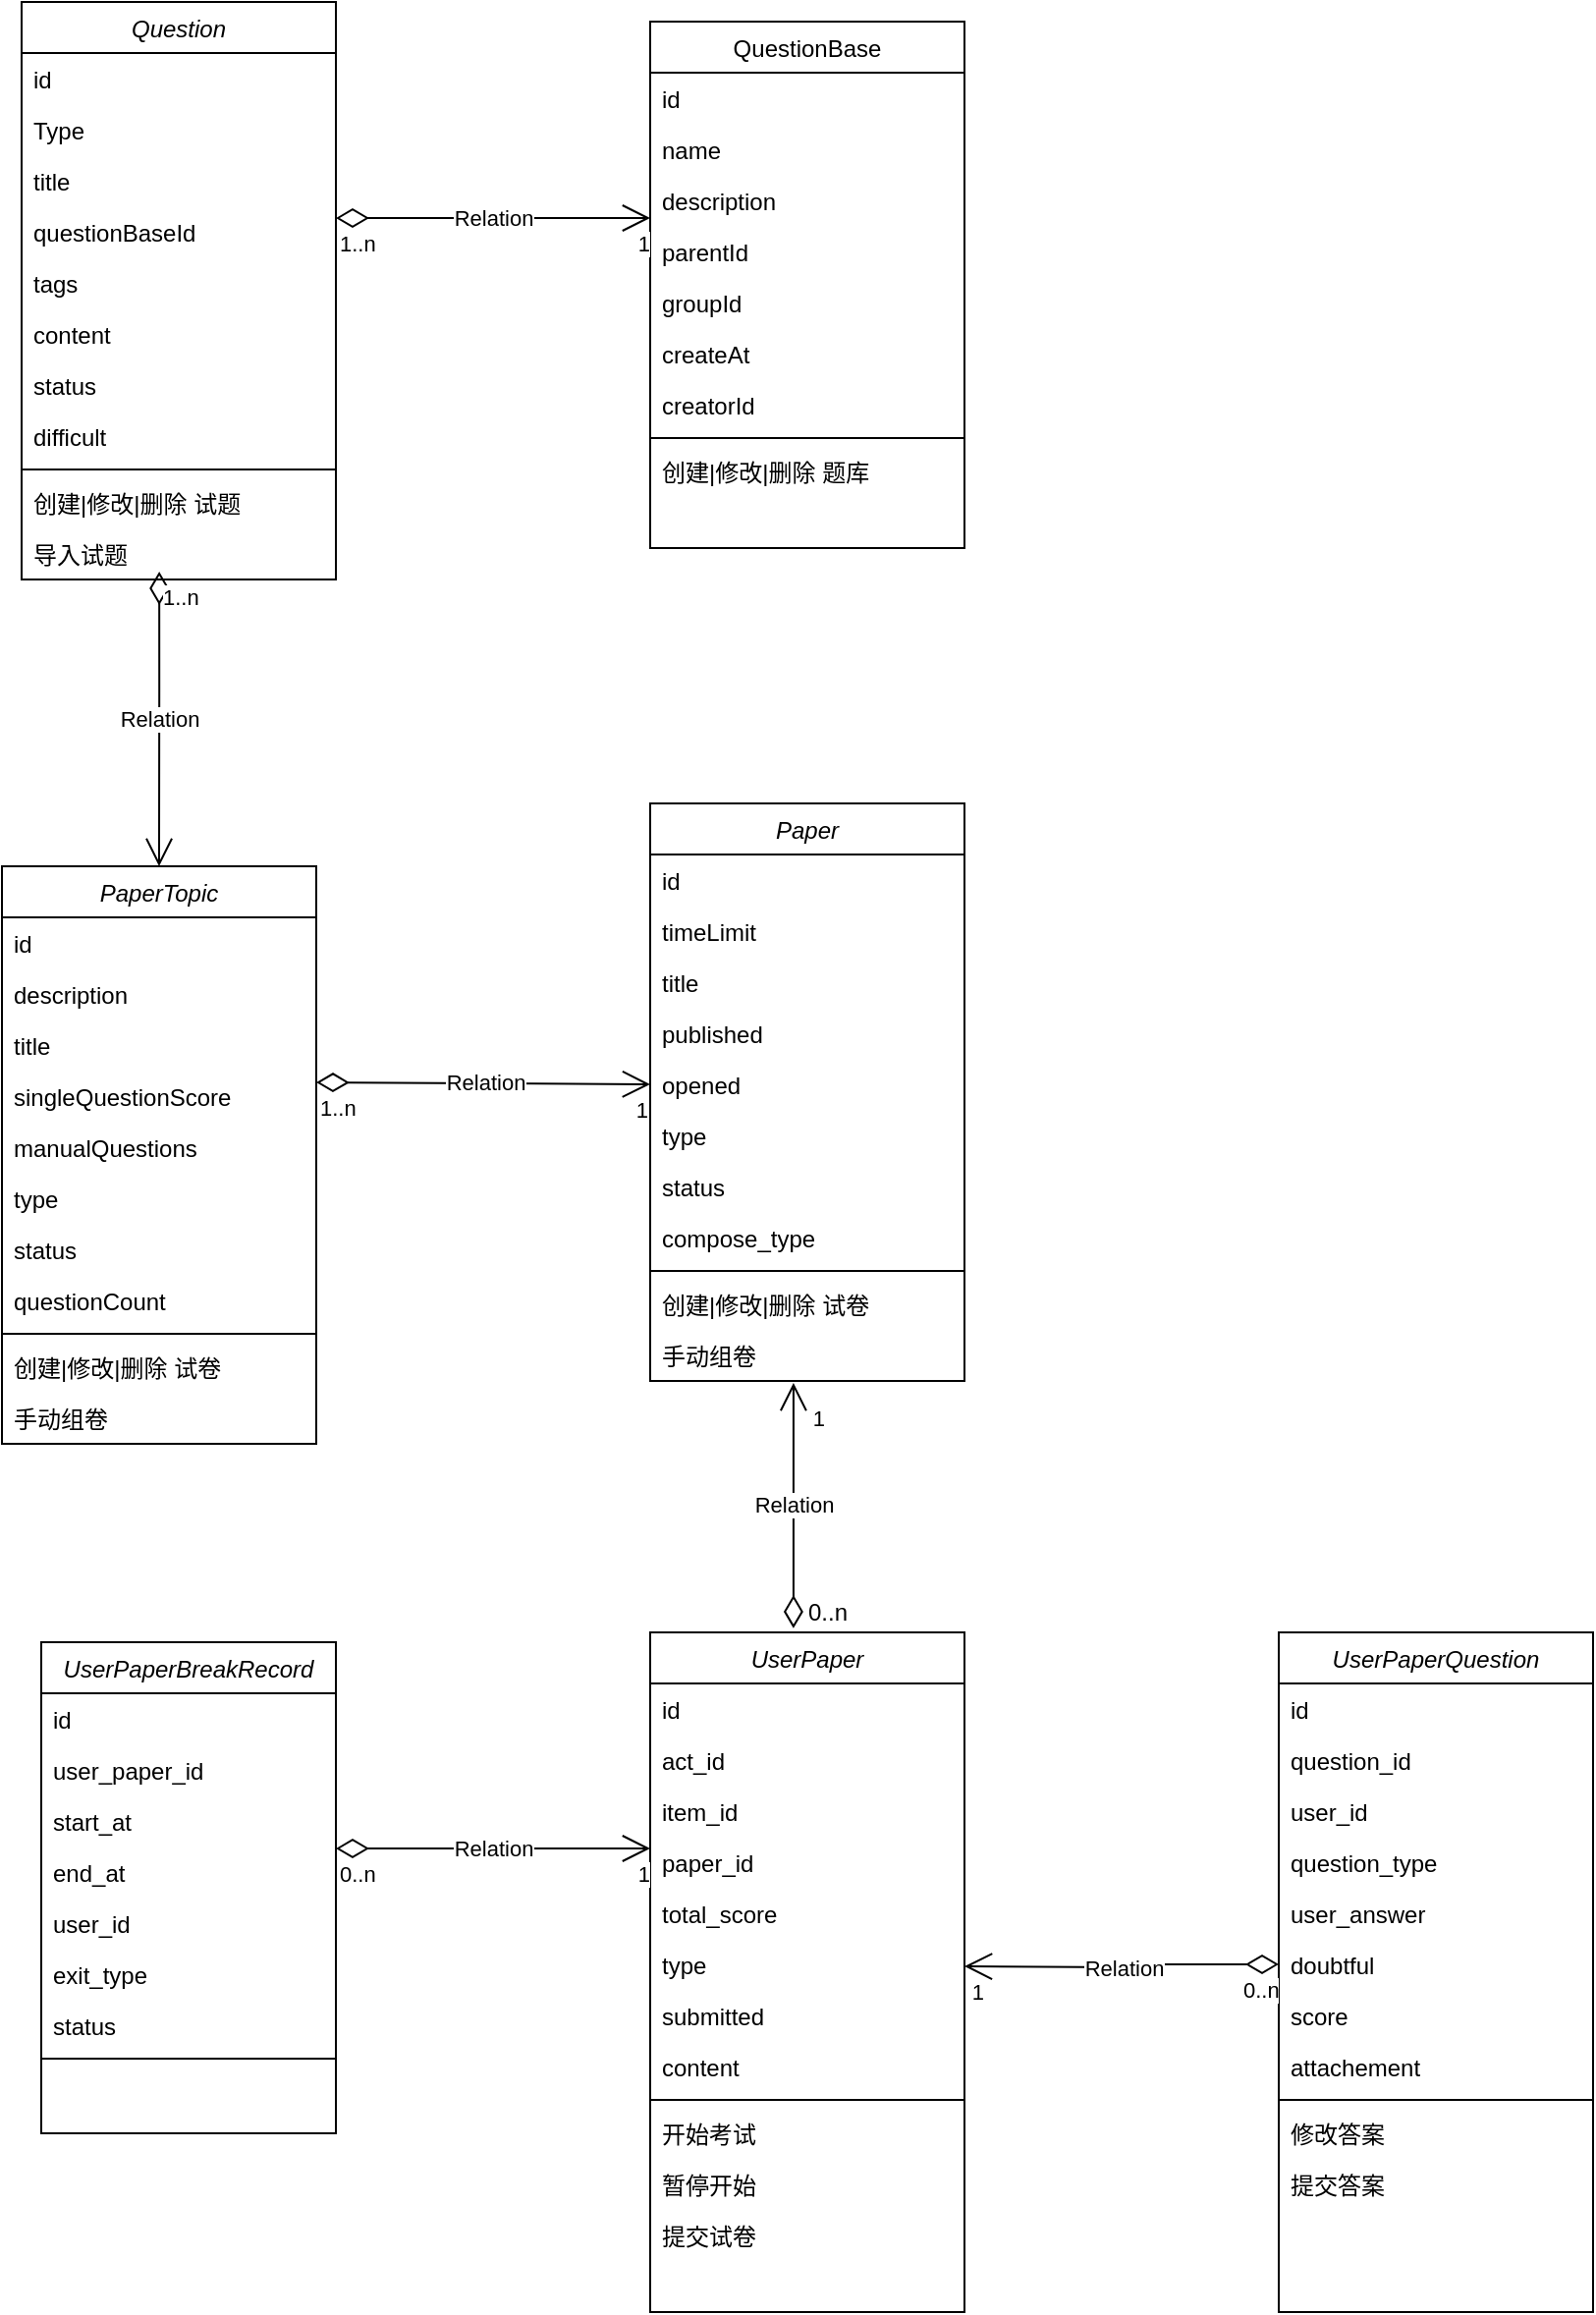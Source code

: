 <mxfile version="20.2.2" type="github">
  <diagram id="C5RBs43oDa-KdzZeNtuy" name="Page-1">
    <mxGraphModel dx="1662" dy="762" grid="1" gridSize="10" guides="1" tooltips="1" connect="1" arrows="1" fold="1" page="1" pageScale="1" pageWidth="827" pageHeight="1169" math="0" shadow="0">
      <root>
        <mxCell id="WIyWlLk6GJQsqaUBKTNV-0" />
        <mxCell id="WIyWlLk6GJQsqaUBKTNV-1" parent="WIyWlLk6GJQsqaUBKTNV-0" />
        <mxCell id="zkfFHV4jXpPFQw0GAbJ--0" value="Question" style="swimlane;fontStyle=2;align=center;verticalAlign=top;childLayout=stackLayout;horizontal=1;startSize=26;horizontalStack=0;resizeParent=1;resizeLast=0;collapsible=1;marginBottom=0;rounded=0;shadow=0;strokeWidth=1;" parent="WIyWlLk6GJQsqaUBKTNV-1" vertex="1">
          <mxGeometry x="230" y="30" width="160" height="294" as="geometry">
            <mxRectangle x="230" y="140" width="160" height="26" as="alternateBounds" />
          </mxGeometry>
        </mxCell>
        <mxCell id="zkfFHV4jXpPFQw0GAbJ--1" value="id" style="text;align=left;verticalAlign=top;spacingLeft=4;spacingRight=4;overflow=hidden;rotatable=0;points=[[0,0.5],[1,0.5]];portConstraint=eastwest;" parent="zkfFHV4jXpPFQw0GAbJ--0" vertex="1">
          <mxGeometry y="26" width="160" height="26" as="geometry" />
        </mxCell>
        <mxCell id="zkfFHV4jXpPFQw0GAbJ--2" value="Type" style="text;align=left;verticalAlign=top;spacingLeft=4;spacingRight=4;overflow=hidden;rotatable=0;points=[[0,0.5],[1,0.5]];portConstraint=eastwest;rounded=0;shadow=0;html=0;" parent="zkfFHV4jXpPFQw0GAbJ--0" vertex="1">
          <mxGeometry y="52" width="160" height="26" as="geometry" />
        </mxCell>
        <mxCell id="DxMPUZulNy2-2sBbNxHe-16" value="title" style="text;align=left;verticalAlign=top;spacingLeft=4;spacingRight=4;overflow=hidden;rotatable=0;points=[[0,0.5],[1,0.5]];portConstraint=eastwest;rounded=0;shadow=0;html=0;" parent="zkfFHV4jXpPFQw0GAbJ--0" vertex="1">
          <mxGeometry y="78" width="160" height="26" as="geometry" />
        </mxCell>
        <mxCell id="DxMPUZulNy2-2sBbNxHe-14" value="questionBaseId" style="text;align=left;verticalAlign=top;spacingLeft=4;spacingRight=4;overflow=hidden;rotatable=0;points=[[0,0.5],[1,0.5]];portConstraint=eastwest;rounded=0;shadow=0;html=0;" parent="zkfFHV4jXpPFQw0GAbJ--0" vertex="1">
          <mxGeometry y="104" width="160" height="26" as="geometry" />
        </mxCell>
        <mxCell id="DxMPUZulNy2-2sBbNxHe-15" value="tags" style="text;align=left;verticalAlign=top;spacingLeft=4;spacingRight=4;overflow=hidden;rotatable=0;points=[[0,0.5],[1,0.5]];portConstraint=eastwest;rounded=0;shadow=0;html=0;" parent="zkfFHV4jXpPFQw0GAbJ--0" vertex="1">
          <mxGeometry y="130" width="160" height="26" as="geometry" />
        </mxCell>
        <mxCell id="DxMPUZulNy2-2sBbNxHe-17" value="content" style="text;align=left;verticalAlign=top;spacingLeft=4;spacingRight=4;overflow=hidden;rotatable=0;points=[[0,0.5],[1,0.5]];portConstraint=eastwest;rounded=0;shadow=0;html=0;" parent="zkfFHV4jXpPFQw0GAbJ--0" vertex="1">
          <mxGeometry y="156" width="160" height="26" as="geometry" />
        </mxCell>
        <mxCell id="zkfFHV4jXpPFQw0GAbJ--3" value="status" style="text;align=left;verticalAlign=top;spacingLeft=4;spacingRight=4;overflow=hidden;rotatable=0;points=[[0,0.5],[1,0.5]];portConstraint=eastwest;rounded=0;shadow=0;html=0;" parent="zkfFHV4jXpPFQw0GAbJ--0" vertex="1">
          <mxGeometry y="182" width="160" height="26" as="geometry" />
        </mxCell>
        <mxCell id="DxMPUZulNy2-2sBbNxHe-13" value="difficult" style="text;align=left;verticalAlign=top;spacingLeft=4;spacingRight=4;overflow=hidden;rotatable=0;points=[[0,0.5],[1,0.5]];portConstraint=eastwest;rounded=0;shadow=0;html=0;" parent="zkfFHV4jXpPFQw0GAbJ--0" vertex="1">
          <mxGeometry y="208" width="160" height="26" as="geometry" />
        </mxCell>
        <mxCell id="zkfFHV4jXpPFQw0GAbJ--4" value="" style="line;html=1;strokeWidth=1;align=left;verticalAlign=middle;spacingTop=-1;spacingLeft=3;spacingRight=3;rotatable=0;labelPosition=right;points=[];portConstraint=eastwest;" parent="zkfFHV4jXpPFQw0GAbJ--0" vertex="1">
          <mxGeometry y="234" width="160" height="8" as="geometry" />
        </mxCell>
        <mxCell id="zkfFHV4jXpPFQw0GAbJ--5" value="创建|修改|删除 试题" style="text;align=left;verticalAlign=top;spacingLeft=4;spacingRight=4;overflow=hidden;rotatable=0;points=[[0,0.5],[1,0.5]];portConstraint=eastwest;" parent="zkfFHV4jXpPFQw0GAbJ--0" vertex="1">
          <mxGeometry y="242" width="160" height="26" as="geometry" />
        </mxCell>
        <mxCell id="DxMPUZulNy2-2sBbNxHe-32" value="导入试题" style="text;align=left;verticalAlign=top;spacingLeft=4;spacingRight=4;overflow=hidden;rotatable=0;points=[[0,0.5],[1,0.5]];portConstraint=eastwest;" parent="zkfFHV4jXpPFQw0GAbJ--0" vertex="1">
          <mxGeometry y="268" width="160" height="26" as="geometry" />
        </mxCell>
        <mxCell id="zkfFHV4jXpPFQw0GAbJ--17" value="QuestionBase" style="swimlane;fontStyle=0;align=center;verticalAlign=top;childLayout=stackLayout;horizontal=1;startSize=26;horizontalStack=0;resizeParent=1;resizeLast=0;collapsible=1;marginBottom=0;rounded=0;shadow=0;strokeWidth=1;" parent="WIyWlLk6GJQsqaUBKTNV-1" vertex="1">
          <mxGeometry x="550" y="40" width="160" height="268" as="geometry">
            <mxRectangle x="550" y="140" width="160" height="26" as="alternateBounds" />
          </mxGeometry>
        </mxCell>
        <mxCell id="zkfFHV4jXpPFQw0GAbJ--18" value="id" style="text;align=left;verticalAlign=top;spacingLeft=4;spacingRight=4;overflow=hidden;rotatable=0;points=[[0,0.5],[1,0.5]];portConstraint=eastwest;" parent="zkfFHV4jXpPFQw0GAbJ--17" vertex="1">
          <mxGeometry y="26" width="160" height="26" as="geometry" />
        </mxCell>
        <mxCell id="zkfFHV4jXpPFQw0GAbJ--19" value="name" style="text;align=left;verticalAlign=top;spacingLeft=4;spacingRight=4;overflow=hidden;rotatable=0;points=[[0,0.5],[1,0.5]];portConstraint=eastwest;rounded=0;shadow=0;html=0;" parent="zkfFHV4jXpPFQw0GAbJ--17" vertex="1">
          <mxGeometry y="52" width="160" height="26" as="geometry" />
        </mxCell>
        <mxCell id="zkfFHV4jXpPFQw0GAbJ--20" value="description" style="text;align=left;verticalAlign=top;spacingLeft=4;spacingRight=4;overflow=hidden;rotatable=0;points=[[0,0.5],[1,0.5]];portConstraint=eastwest;rounded=0;shadow=0;html=0;" parent="zkfFHV4jXpPFQw0GAbJ--17" vertex="1">
          <mxGeometry y="78" width="160" height="26" as="geometry" />
        </mxCell>
        <mxCell id="zkfFHV4jXpPFQw0GAbJ--21" value="parentId" style="text;align=left;verticalAlign=top;spacingLeft=4;spacingRight=4;overflow=hidden;rotatable=0;points=[[0,0.5],[1,0.5]];portConstraint=eastwest;rounded=0;shadow=0;html=0;" parent="zkfFHV4jXpPFQw0GAbJ--17" vertex="1">
          <mxGeometry y="104" width="160" height="26" as="geometry" />
        </mxCell>
        <mxCell id="zkfFHV4jXpPFQw0GAbJ--22" value="groupId" style="text;align=left;verticalAlign=top;spacingLeft=4;spacingRight=4;overflow=hidden;rotatable=0;points=[[0,0.5],[1,0.5]];portConstraint=eastwest;rounded=0;shadow=0;html=0;" parent="zkfFHV4jXpPFQw0GAbJ--17" vertex="1">
          <mxGeometry y="130" width="160" height="26" as="geometry" />
        </mxCell>
        <mxCell id="DxMPUZulNy2-2sBbNxHe-0" value="createAt" style="text;align=left;verticalAlign=top;spacingLeft=4;spacingRight=4;overflow=hidden;rotatable=0;points=[[0,0.5],[1,0.5]];portConstraint=eastwest;rounded=0;shadow=0;html=0;" parent="zkfFHV4jXpPFQw0GAbJ--17" vertex="1">
          <mxGeometry y="156" width="160" height="26" as="geometry" />
        </mxCell>
        <mxCell id="DxMPUZulNy2-2sBbNxHe-1" value="creatorId" style="text;align=left;verticalAlign=top;spacingLeft=4;spacingRight=4;overflow=hidden;rotatable=0;points=[[0,0.5],[1,0.5]];portConstraint=eastwest;rounded=0;shadow=0;html=0;" parent="zkfFHV4jXpPFQw0GAbJ--17" vertex="1">
          <mxGeometry y="182" width="160" height="26" as="geometry" />
        </mxCell>
        <mxCell id="zkfFHV4jXpPFQw0GAbJ--23" value="" style="line;html=1;strokeWidth=1;align=left;verticalAlign=middle;spacingTop=-1;spacingLeft=3;spacingRight=3;rotatable=0;labelPosition=right;points=[];portConstraint=eastwest;" parent="zkfFHV4jXpPFQw0GAbJ--17" vertex="1">
          <mxGeometry y="208" width="160" height="8" as="geometry" />
        </mxCell>
        <mxCell id="zkfFHV4jXpPFQw0GAbJ--24" value="创建|修改|删除 题库" style="text;align=left;verticalAlign=top;spacingLeft=4;spacingRight=4;overflow=hidden;rotatable=0;points=[[0,0.5],[1,0.5]];portConstraint=eastwest;" parent="zkfFHV4jXpPFQw0GAbJ--17" vertex="1">
          <mxGeometry y="216" width="160" height="26" as="geometry" />
        </mxCell>
        <mxCell id="DxMPUZulNy2-2sBbNxHe-9" value="Relation" style="endArrow=open;html=1;endSize=12;startArrow=diamondThin;startSize=14;startFill=0;edgeStyle=orthogonalEdgeStyle;rounded=0;" parent="WIyWlLk6GJQsqaUBKTNV-1" edge="1">
          <mxGeometry relative="1" as="geometry">
            <mxPoint x="390" y="140" as="sourcePoint" />
            <mxPoint x="550" y="140" as="targetPoint" />
          </mxGeometry>
        </mxCell>
        <mxCell id="DxMPUZulNy2-2sBbNxHe-10" value="1..n" style="edgeLabel;resizable=0;html=1;align=left;verticalAlign=top;" parent="DxMPUZulNy2-2sBbNxHe-9" connectable="0" vertex="1">
          <mxGeometry x="-1" relative="1" as="geometry">
            <mxPoint as="offset" />
          </mxGeometry>
        </mxCell>
        <mxCell id="DxMPUZulNy2-2sBbNxHe-11" value="1" style="edgeLabel;resizable=0;html=1;align=right;verticalAlign=top;" parent="DxMPUZulNy2-2sBbNxHe-9" connectable="0" vertex="1">
          <mxGeometry x="1" relative="1" as="geometry" />
        </mxCell>
        <mxCell id="DxMPUZulNy2-2sBbNxHe-20" value="Paper" style="swimlane;fontStyle=2;align=center;verticalAlign=top;childLayout=stackLayout;horizontal=1;startSize=26;horizontalStack=0;resizeParent=1;resizeLast=0;collapsible=1;marginBottom=0;rounded=0;shadow=0;strokeWidth=1;" parent="WIyWlLk6GJQsqaUBKTNV-1" vertex="1">
          <mxGeometry x="550" y="438" width="160" height="294" as="geometry">
            <mxRectangle x="230" y="140" width="160" height="26" as="alternateBounds" />
          </mxGeometry>
        </mxCell>
        <mxCell id="DxMPUZulNy2-2sBbNxHe-21" value="id" style="text;align=left;verticalAlign=top;spacingLeft=4;spacingRight=4;overflow=hidden;rotatable=0;points=[[0,0.5],[1,0.5]];portConstraint=eastwest;" parent="DxMPUZulNy2-2sBbNxHe-20" vertex="1">
          <mxGeometry y="26" width="160" height="26" as="geometry" />
        </mxCell>
        <mxCell id="DxMPUZulNy2-2sBbNxHe-22" value="timeLimit" style="text;align=left;verticalAlign=top;spacingLeft=4;spacingRight=4;overflow=hidden;rotatable=0;points=[[0,0.5],[1,0.5]];portConstraint=eastwest;rounded=0;shadow=0;html=0;" parent="DxMPUZulNy2-2sBbNxHe-20" vertex="1">
          <mxGeometry y="52" width="160" height="26" as="geometry" />
        </mxCell>
        <mxCell id="DxMPUZulNy2-2sBbNxHe-23" value="title" style="text;align=left;verticalAlign=top;spacingLeft=4;spacingRight=4;overflow=hidden;rotatable=0;points=[[0,0.5],[1,0.5]];portConstraint=eastwest;rounded=0;shadow=0;html=0;" parent="DxMPUZulNy2-2sBbNxHe-20" vertex="1">
          <mxGeometry y="78" width="160" height="26" as="geometry" />
        </mxCell>
        <mxCell id="DxMPUZulNy2-2sBbNxHe-24" value="published" style="text;align=left;verticalAlign=top;spacingLeft=4;spacingRight=4;overflow=hidden;rotatable=0;points=[[0,0.5],[1,0.5]];portConstraint=eastwest;rounded=0;shadow=0;html=0;" parent="DxMPUZulNy2-2sBbNxHe-20" vertex="1">
          <mxGeometry y="104" width="160" height="26" as="geometry" />
        </mxCell>
        <mxCell id="DxMPUZulNy2-2sBbNxHe-25" value="opened" style="text;align=left;verticalAlign=top;spacingLeft=4;spacingRight=4;overflow=hidden;rotatable=0;points=[[0,0.5],[1,0.5]];portConstraint=eastwest;rounded=0;shadow=0;html=0;" parent="DxMPUZulNy2-2sBbNxHe-20" vertex="1">
          <mxGeometry y="130" width="160" height="26" as="geometry" />
        </mxCell>
        <mxCell id="DxMPUZulNy2-2sBbNxHe-26" value="type" style="text;align=left;verticalAlign=top;spacingLeft=4;spacingRight=4;overflow=hidden;rotatable=0;points=[[0,0.5],[1,0.5]];portConstraint=eastwest;rounded=0;shadow=0;html=0;" parent="DxMPUZulNy2-2sBbNxHe-20" vertex="1">
          <mxGeometry y="156" width="160" height="26" as="geometry" />
        </mxCell>
        <mxCell id="DxMPUZulNy2-2sBbNxHe-27" value="status" style="text;align=left;verticalAlign=top;spacingLeft=4;spacingRight=4;overflow=hidden;rotatable=0;points=[[0,0.5],[1,0.5]];portConstraint=eastwest;rounded=0;shadow=0;html=0;" parent="DxMPUZulNy2-2sBbNxHe-20" vertex="1">
          <mxGeometry y="182" width="160" height="26" as="geometry" />
        </mxCell>
        <mxCell id="DxMPUZulNy2-2sBbNxHe-28" value="compose_type" style="text;align=left;verticalAlign=top;spacingLeft=4;spacingRight=4;overflow=hidden;rotatable=0;points=[[0,0.5],[1,0.5]];portConstraint=eastwest;rounded=0;shadow=0;html=0;" parent="DxMPUZulNy2-2sBbNxHe-20" vertex="1">
          <mxGeometry y="208" width="160" height="26" as="geometry" />
        </mxCell>
        <mxCell id="DxMPUZulNy2-2sBbNxHe-29" value="" style="line;html=1;strokeWidth=1;align=left;verticalAlign=middle;spacingTop=-1;spacingLeft=3;spacingRight=3;rotatable=0;labelPosition=right;points=[];portConstraint=eastwest;" parent="DxMPUZulNy2-2sBbNxHe-20" vertex="1">
          <mxGeometry y="234" width="160" height="8" as="geometry" />
        </mxCell>
        <mxCell id="DxMPUZulNy2-2sBbNxHe-30" value="创建|修改|删除 试卷" style="text;align=left;verticalAlign=top;spacingLeft=4;spacingRight=4;overflow=hidden;rotatable=0;points=[[0,0.5],[1,0.5]];portConstraint=eastwest;" parent="DxMPUZulNy2-2sBbNxHe-20" vertex="1">
          <mxGeometry y="242" width="160" height="26" as="geometry" />
        </mxCell>
        <mxCell id="DxMPUZulNy2-2sBbNxHe-33" value="手动组卷" style="text;align=left;verticalAlign=top;spacingLeft=4;spacingRight=4;overflow=hidden;rotatable=0;points=[[0,0.5],[1,0.5]];portConstraint=eastwest;" parent="DxMPUZulNy2-2sBbNxHe-20" vertex="1">
          <mxGeometry y="268" width="160" height="26" as="geometry" />
        </mxCell>
        <mxCell id="DxMPUZulNy2-2sBbNxHe-34" value="PaperTopic" style="swimlane;fontStyle=2;align=center;verticalAlign=top;childLayout=stackLayout;horizontal=1;startSize=26;horizontalStack=0;resizeParent=1;resizeLast=0;collapsible=1;marginBottom=0;rounded=0;shadow=0;strokeWidth=1;" parent="WIyWlLk6GJQsqaUBKTNV-1" vertex="1">
          <mxGeometry x="220" y="470" width="160" height="294" as="geometry">
            <mxRectangle x="230" y="140" width="160" height="26" as="alternateBounds" />
          </mxGeometry>
        </mxCell>
        <mxCell id="DxMPUZulNy2-2sBbNxHe-35" value="id" style="text;align=left;verticalAlign=top;spacingLeft=4;spacingRight=4;overflow=hidden;rotatable=0;points=[[0,0.5],[1,0.5]];portConstraint=eastwest;" parent="DxMPUZulNy2-2sBbNxHe-34" vertex="1">
          <mxGeometry y="26" width="160" height="26" as="geometry" />
        </mxCell>
        <mxCell id="DxMPUZulNy2-2sBbNxHe-36" value="description" style="text;align=left;verticalAlign=top;spacingLeft=4;spacingRight=4;overflow=hidden;rotatable=0;points=[[0,0.5],[1,0.5]];portConstraint=eastwest;rounded=0;shadow=0;html=0;" parent="DxMPUZulNy2-2sBbNxHe-34" vertex="1">
          <mxGeometry y="52" width="160" height="26" as="geometry" />
        </mxCell>
        <mxCell id="DxMPUZulNy2-2sBbNxHe-37" value="title" style="text;align=left;verticalAlign=top;spacingLeft=4;spacingRight=4;overflow=hidden;rotatable=0;points=[[0,0.5],[1,0.5]];portConstraint=eastwest;rounded=0;shadow=0;html=0;" parent="DxMPUZulNy2-2sBbNxHe-34" vertex="1">
          <mxGeometry y="78" width="160" height="26" as="geometry" />
        </mxCell>
        <mxCell id="DxMPUZulNy2-2sBbNxHe-38" value="singleQuestionScore" style="text;align=left;verticalAlign=top;spacingLeft=4;spacingRight=4;overflow=hidden;rotatable=0;points=[[0,0.5],[1,0.5]];portConstraint=eastwest;rounded=0;shadow=0;html=0;" parent="DxMPUZulNy2-2sBbNxHe-34" vertex="1">
          <mxGeometry y="104" width="160" height="26" as="geometry" />
        </mxCell>
        <mxCell id="DxMPUZulNy2-2sBbNxHe-39" value="manualQuestions" style="text;align=left;verticalAlign=top;spacingLeft=4;spacingRight=4;overflow=hidden;rotatable=0;points=[[0,0.5],[1,0.5]];portConstraint=eastwest;rounded=0;shadow=0;html=0;" parent="DxMPUZulNy2-2sBbNxHe-34" vertex="1">
          <mxGeometry y="130" width="160" height="26" as="geometry" />
        </mxCell>
        <mxCell id="DxMPUZulNy2-2sBbNxHe-40" value="type" style="text;align=left;verticalAlign=top;spacingLeft=4;spacingRight=4;overflow=hidden;rotatable=0;points=[[0,0.5],[1,0.5]];portConstraint=eastwest;rounded=0;shadow=0;html=0;" parent="DxMPUZulNy2-2sBbNxHe-34" vertex="1">
          <mxGeometry y="156" width="160" height="26" as="geometry" />
        </mxCell>
        <mxCell id="DxMPUZulNy2-2sBbNxHe-41" value="status" style="text;align=left;verticalAlign=top;spacingLeft=4;spacingRight=4;overflow=hidden;rotatable=0;points=[[0,0.5],[1,0.5]];portConstraint=eastwest;rounded=0;shadow=0;html=0;" parent="DxMPUZulNy2-2sBbNxHe-34" vertex="1">
          <mxGeometry y="182" width="160" height="26" as="geometry" />
        </mxCell>
        <mxCell id="DxMPUZulNy2-2sBbNxHe-42" value="questionCount" style="text;align=left;verticalAlign=top;spacingLeft=4;spacingRight=4;overflow=hidden;rotatable=0;points=[[0,0.5],[1,0.5]];portConstraint=eastwest;rounded=0;shadow=0;html=0;" parent="DxMPUZulNy2-2sBbNxHe-34" vertex="1">
          <mxGeometry y="208" width="160" height="26" as="geometry" />
        </mxCell>
        <mxCell id="DxMPUZulNy2-2sBbNxHe-43" value="" style="line;html=1;strokeWidth=1;align=left;verticalAlign=middle;spacingTop=-1;spacingLeft=3;spacingRight=3;rotatable=0;labelPosition=right;points=[];portConstraint=eastwest;" parent="DxMPUZulNy2-2sBbNxHe-34" vertex="1">
          <mxGeometry y="234" width="160" height="8" as="geometry" />
        </mxCell>
        <mxCell id="DxMPUZulNy2-2sBbNxHe-44" value="创建|修改|删除 试卷" style="text;align=left;verticalAlign=top;spacingLeft=4;spacingRight=4;overflow=hidden;rotatable=0;points=[[0,0.5],[1,0.5]];portConstraint=eastwest;" parent="DxMPUZulNy2-2sBbNxHe-34" vertex="1">
          <mxGeometry y="242" width="160" height="26" as="geometry" />
        </mxCell>
        <mxCell id="DxMPUZulNy2-2sBbNxHe-45" value="手动组卷" style="text;align=left;verticalAlign=top;spacingLeft=4;spacingRight=4;overflow=hidden;rotatable=0;points=[[0,0.5],[1,0.5]];portConstraint=eastwest;" parent="DxMPUZulNy2-2sBbNxHe-34" vertex="1">
          <mxGeometry y="268" width="160" height="26" as="geometry" />
        </mxCell>
        <mxCell id="DxMPUZulNy2-2sBbNxHe-46" value="Relation" style="endArrow=open;html=1;endSize=12;startArrow=diamondThin;startSize=14;startFill=0;edgeStyle=orthogonalEdgeStyle;rounded=0;exitX=0.438;exitY=0.846;exitDx=0;exitDy=0;exitPerimeter=0;entryX=0.5;entryY=0;entryDx=0;entryDy=0;" parent="WIyWlLk6GJQsqaUBKTNV-1" source="DxMPUZulNy2-2sBbNxHe-32" target="DxMPUZulNy2-2sBbNxHe-34" edge="1">
          <mxGeometry relative="1" as="geometry">
            <mxPoint x="330" y="490" as="sourcePoint" />
            <mxPoint x="540" y="490" as="targetPoint" />
            <Array as="points">
              <mxPoint x="300" y="380" />
            </Array>
          </mxGeometry>
        </mxCell>
        <mxCell id="DxMPUZulNy2-2sBbNxHe-47" value="1..n" style="edgeLabel;resizable=0;html=1;align=left;verticalAlign=top;" parent="DxMPUZulNy2-2sBbNxHe-46" connectable="0" vertex="1">
          <mxGeometry x="-1" relative="1" as="geometry" />
        </mxCell>
        <mxCell id="DxMPUZulNy2-2sBbNxHe-49" value="Relation" style="endArrow=open;html=1;endSize=12;startArrow=diamondThin;startSize=14;startFill=0;edgeStyle=orthogonalEdgeStyle;rounded=0;entryX=0;entryY=0.5;entryDx=0;entryDy=0;" parent="WIyWlLk6GJQsqaUBKTNV-1" target="DxMPUZulNy2-2sBbNxHe-25" edge="1">
          <mxGeometry relative="1" as="geometry">
            <mxPoint x="380" y="580" as="sourcePoint" />
            <mxPoint x="540" y="580" as="targetPoint" />
          </mxGeometry>
        </mxCell>
        <mxCell id="DxMPUZulNy2-2sBbNxHe-50" value="1..n" style="edgeLabel;resizable=0;html=1;align=left;verticalAlign=top;" parent="DxMPUZulNy2-2sBbNxHe-49" connectable="0" vertex="1">
          <mxGeometry x="-1" relative="1" as="geometry" />
        </mxCell>
        <mxCell id="DxMPUZulNy2-2sBbNxHe-51" value="1" style="edgeLabel;resizable=0;html=1;align=right;verticalAlign=top;" parent="DxMPUZulNy2-2sBbNxHe-49" connectable="0" vertex="1">
          <mxGeometry x="1" relative="1" as="geometry" />
        </mxCell>
        <mxCell id="DxMPUZulNy2-2sBbNxHe-52" value="UserPaper" style="swimlane;fontStyle=2;align=center;verticalAlign=top;childLayout=stackLayout;horizontal=1;startSize=26;horizontalStack=0;resizeParent=1;resizeLast=0;collapsible=1;marginBottom=0;rounded=0;shadow=0;strokeWidth=1;" parent="WIyWlLk6GJQsqaUBKTNV-1" vertex="1">
          <mxGeometry x="550" y="860" width="160" height="346" as="geometry">
            <mxRectangle x="230" y="140" width="160" height="26" as="alternateBounds" />
          </mxGeometry>
        </mxCell>
        <mxCell id="DxMPUZulNy2-2sBbNxHe-53" value="id" style="text;align=left;verticalAlign=top;spacingLeft=4;spacingRight=4;overflow=hidden;rotatable=0;points=[[0,0.5],[1,0.5]];portConstraint=eastwest;" parent="DxMPUZulNy2-2sBbNxHe-52" vertex="1">
          <mxGeometry y="26" width="160" height="26" as="geometry" />
        </mxCell>
        <mxCell id="DxMPUZulNy2-2sBbNxHe-54" value="act_id" style="text;align=left;verticalAlign=top;spacingLeft=4;spacingRight=4;overflow=hidden;rotatable=0;points=[[0,0.5],[1,0.5]];portConstraint=eastwest;rounded=0;shadow=0;html=0;" parent="DxMPUZulNy2-2sBbNxHe-52" vertex="1">
          <mxGeometry y="52" width="160" height="26" as="geometry" />
        </mxCell>
        <mxCell id="DxMPUZulNy2-2sBbNxHe-55" value="item_id" style="text;align=left;verticalAlign=top;spacingLeft=4;spacingRight=4;overflow=hidden;rotatable=0;points=[[0,0.5],[1,0.5]];portConstraint=eastwest;rounded=0;shadow=0;html=0;" parent="DxMPUZulNy2-2sBbNxHe-52" vertex="1">
          <mxGeometry y="78" width="160" height="26" as="geometry" />
        </mxCell>
        <mxCell id="DxMPUZulNy2-2sBbNxHe-56" value="paper_id" style="text;align=left;verticalAlign=top;spacingLeft=4;spacingRight=4;overflow=hidden;rotatable=0;points=[[0,0.5],[1,0.5]];portConstraint=eastwest;rounded=0;shadow=0;html=0;" parent="DxMPUZulNy2-2sBbNxHe-52" vertex="1">
          <mxGeometry y="104" width="160" height="26" as="geometry" />
        </mxCell>
        <mxCell id="DxMPUZulNy2-2sBbNxHe-57" value="total_score" style="text;align=left;verticalAlign=top;spacingLeft=4;spacingRight=4;overflow=hidden;rotatable=0;points=[[0,0.5],[1,0.5]];portConstraint=eastwest;rounded=0;shadow=0;html=0;" parent="DxMPUZulNy2-2sBbNxHe-52" vertex="1">
          <mxGeometry y="130" width="160" height="26" as="geometry" />
        </mxCell>
        <mxCell id="DxMPUZulNy2-2sBbNxHe-58" value="type" style="text;align=left;verticalAlign=top;spacingLeft=4;spacingRight=4;overflow=hidden;rotatable=0;points=[[0,0.5],[1,0.5]];portConstraint=eastwest;rounded=0;shadow=0;html=0;" parent="DxMPUZulNy2-2sBbNxHe-52" vertex="1">
          <mxGeometry y="156" width="160" height="26" as="geometry" />
        </mxCell>
        <mxCell id="DxMPUZulNy2-2sBbNxHe-59" value="submitted" style="text;align=left;verticalAlign=top;spacingLeft=4;spacingRight=4;overflow=hidden;rotatable=0;points=[[0,0.5],[1,0.5]];portConstraint=eastwest;rounded=0;shadow=0;html=0;" parent="DxMPUZulNy2-2sBbNxHe-52" vertex="1">
          <mxGeometry y="182" width="160" height="26" as="geometry" />
        </mxCell>
        <mxCell id="DxMPUZulNy2-2sBbNxHe-60" value="content" style="text;align=left;verticalAlign=top;spacingLeft=4;spacingRight=4;overflow=hidden;rotatable=0;points=[[0,0.5],[1,0.5]];portConstraint=eastwest;rounded=0;shadow=0;html=0;" parent="DxMPUZulNy2-2sBbNxHe-52" vertex="1">
          <mxGeometry y="208" width="160" height="26" as="geometry" />
        </mxCell>
        <mxCell id="DxMPUZulNy2-2sBbNxHe-61" value="" style="line;html=1;strokeWidth=1;align=left;verticalAlign=middle;spacingTop=-1;spacingLeft=3;spacingRight=3;rotatable=0;labelPosition=right;points=[];portConstraint=eastwest;" parent="DxMPUZulNy2-2sBbNxHe-52" vertex="1">
          <mxGeometry y="234" width="160" height="8" as="geometry" />
        </mxCell>
        <mxCell id="DxMPUZulNy2-2sBbNxHe-63" value="开始考试" style="text;align=left;verticalAlign=top;spacingLeft=4;spacingRight=4;overflow=hidden;rotatable=0;points=[[0,0.5],[1,0.5]];portConstraint=eastwest;" parent="DxMPUZulNy2-2sBbNxHe-52" vertex="1">
          <mxGeometry y="242" width="160" height="26" as="geometry" />
        </mxCell>
        <mxCell id="DxMPUZulNy2-2sBbNxHe-66" value="暂停开始" style="text;align=left;verticalAlign=top;spacingLeft=4;spacingRight=4;overflow=hidden;rotatable=0;points=[[0,0.5],[1,0.5]];portConstraint=eastwest;" parent="DxMPUZulNy2-2sBbNxHe-52" vertex="1">
          <mxGeometry y="268" width="160" height="26" as="geometry" />
        </mxCell>
        <mxCell id="DxMPUZulNy2-2sBbNxHe-67" value="提交试卷" style="text;align=left;verticalAlign=top;spacingLeft=4;spacingRight=4;overflow=hidden;rotatable=0;points=[[0,0.5],[1,0.5]];portConstraint=eastwest;" parent="DxMPUZulNy2-2sBbNxHe-52" vertex="1">
          <mxGeometry y="294" width="160" height="26" as="geometry" />
        </mxCell>
        <mxCell id="DxMPUZulNy2-2sBbNxHe-73" value="Relation" style="endArrow=open;html=1;endSize=12;startArrow=diamondThin;startSize=14;startFill=0;edgeStyle=orthogonalEdgeStyle;rounded=0;entryX=0.456;entryY=1.038;entryDx=0;entryDy=0;entryPerimeter=0;exitX=0.456;exitY=-0.006;exitDx=0;exitDy=0;exitPerimeter=0;" parent="WIyWlLk6GJQsqaUBKTNV-1" source="DxMPUZulNy2-2sBbNxHe-52" target="DxMPUZulNy2-2sBbNxHe-33" edge="1">
          <mxGeometry relative="1" as="geometry">
            <mxPoint x="370" y="870" as="sourcePoint" />
            <mxPoint x="530" y="870" as="targetPoint" />
          </mxGeometry>
        </mxCell>
        <mxCell id="DxMPUZulNy2-2sBbNxHe-75" value="1" style="edgeLabel;resizable=0;html=1;align=right;verticalAlign=top;" parent="DxMPUZulNy2-2sBbNxHe-73" connectable="0" vertex="1">
          <mxGeometry x="1" relative="1" as="geometry">
            <mxPoint x="17" y="5" as="offset" />
          </mxGeometry>
        </mxCell>
        <mxCell id="DxMPUZulNy2-2sBbNxHe-76" value="0..n" style="text;html=1;align=center;verticalAlign=middle;resizable=0;points=[];autosize=1;strokeColor=none;fillColor=none;" parent="WIyWlLk6GJQsqaUBKTNV-1" vertex="1">
          <mxGeometry x="620" y="835" width="40" height="30" as="geometry" />
        </mxCell>
        <mxCell id="DxMPUZulNy2-2sBbNxHe-77" value="UserPaperQuestion" style="swimlane;fontStyle=2;align=center;verticalAlign=top;childLayout=stackLayout;horizontal=1;startSize=26;horizontalStack=0;resizeParent=1;resizeLast=0;collapsible=1;marginBottom=0;rounded=0;shadow=0;strokeWidth=1;" parent="WIyWlLk6GJQsqaUBKTNV-1" vertex="1">
          <mxGeometry x="870" y="860" width="160" height="346" as="geometry">
            <mxRectangle x="230" y="140" width="160" height="26" as="alternateBounds" />
          </mxGeometry>
        </mxCell>
        <mxCell id="DxMPUZulNy2-2sBbNxHe-78" value="id" style="text;align=left;verticalAlign=top;spacingLeft=4;spacingRight=4;overflow=hidden;rotatable=0;points=[[0,0.5],[1,0.5]];portConstraint=eastwest;" parent="DxMPUZulNy2-2sBbNxHe-77" vertex="1">
          <mxGeometry y="26" width="160" height="26" as="geometry" />
        </mxCell>
        <mxCell id="DxMPUZulNy2-2sBbNxHe-79" value="question_id" style="text;align=left;verticalAlign=top;spacingLeft=4;spacingRight=4;overflow=hidden;rotatable=0;points=[[0,0.5],[1,0.5]];portConstraint=eastwest;rounded=0;shadow=0;html=0;" parent="DxMPUZulNy2-2sBbNxHe-77" vertex="1">
          <mxGeometry y="52" width="160" height="26" as="geometry" />
        </mxCell>
        <mxCell id="DxMPUZulNy2-2sBbNxHe-80" value="user_id" style="text;align=left;verticalAlign=top;spacingLeft=4;spacingRight=4;overflow=hidden;rotatable=0;points=[[0,0.5],[1,0.5]];portConstraint=eastwest;rounded=0;shadow=0;html=0;" parent="DxMPUZulNy2-2sBbNxHe-77" vertex="1">
          <mxGeometry y="78" width="160" height="26" as="geometry" />
        </mxCell>
        <mxCell id="DxMPUZulNy2-2sBbNxHe-81" value="question_type" style="text;align=left;verticalAlign=top;spacingLeft=4;spacingRight=4;overflow=hidden;rotatable=0;points=[[0,0.5],[1,0.5]];portConstraint=eastwest;rounded=0;shadow=0;html=0;" parent="DxMPUZulNy2-2sBbNxHe-77" vertex="1">
          <mxGeometry y="104" width="160" height="26" as="geometry" />
        </mxCell>
        <mxCell id="DxMPUZulNy2-2sBbNxHe-82" value="user_answer" style="text;align=left;verticalAlign=top;spacingLeft=4;spacingRight=4;overflow=hidden;rotatable=0;points=[[0,0.5],[1,0.5]];portConstraint=eastwest;rounded=0;shadow=0;html=0;" parent="DxMPUZulNy2-2sBbNxHe-77" vertex="1">
          <mxGeometry y="130" width="160" height="26" as="geometry" />
        </mxCell>
        <mxCell id="DxMPUZulNy2-2sBbNxHe-83" value="doubtful" style="text;align=left;verticalAlign=top;spacingLeft=4;spacingRight=4;overflow=hidden;rotatable=0;points=[[0,0.5],[1,0.5]];portConstraint=eastwest;rounded=0;shadow=0;html=0;" parent="DxMPUZulNy2-2sBbNxHe-77" vertex="1">
          <mxGeometry y="156" width="160" height="26" as="geometry" />
        </mxCell>
        <mxCell id="DxMPUZulNy2-2sBbNxHe-84" value="score" style="text;align=left;verticalAlign=top;spacingLeft=4;spacingRight=4;overflow=hidden;rotatable=0;points=[[0,0.5],[1,0.5]];portConstraint=eastwest;rounded=0;shadow=0;html=0;" parent="DxMPUZulNy2-2sBbNxHe-77" vertex="1">
          <mxGeometry y="182" width="160" height="26" as="geometry" />
        </mxCell>
        <mxCell id="DxMPUZulNy2-2sBbNxHe-85" value="attachement" style="text;align=left;verticalAlign=top;spacingLeft=4;spacingRight=4;overflow=hidden;rotatable=0;points=[[0,0.5],[1,0.5]];portConstraint=eastwest;rounded=0;shadow=0;html=0;" parent="DxMPUZulNy2-2sBbNxHe-77" vertex="1">
          <mxGeometry y="208" width="160" height="26" as="geometry" />
        </mxCell>
        <mxCell id="DxMPUZulNy2-2sBbNxHe-86" value="" style="line;html=1;strokeWidth=1;align=left;verticalAlign=middle;spacingTop=-1;spacingLeft=3;spacingRight=3;rotatable=0;labelPosition=right;points=[];portConstraint=eastwest;" parent="DxMPUZulNy2-2sBbNxHe-77" vertex="1">
          <mxGeometry y="234" width="160" height="8" as="geometry" />
        </mxCell>
        <mxCell id="DxMPUZulNy2-2sBbNxHe-87" value="修改答案" style="text;align=left;verticalAlign=top;spacingLeft=4;spacingRight=4;overflow=hidden;rotatable=0;points=[[0,0.5],[1,0.5]];portConstraint=eastwest;" parent="DxMPUZulNy2-2sBbNxHe-77" vertex="1">
          <mxGeometry y="242" width="160" height="26" as="geometry" />
        </mxCell>
        <mxCell id="DxMPUZulNy2-2sBbNxHe-90" value="提交答案" style="text;align=left;verticalAlign=top;spacingLeft=4;spacingRight=4;overflow=hidden;rotatable=0;points=[[0,0.5],[1,0.5]];portConstraint=eastwest;" parent="DxMPUZulNy2-2sBbNxHe-77" vertex="1">
          <mxGeometry y="268" width="160" height="26" as="geometry" />
        </mxCell>
        <mxCell id="DxMPUZulNy2-2sBbNxHe-91" value="Relation" style="endArrow=open;html=1;endSize=12;startArrow=diamondThin;startSize=14;startFill=0;edgeStyle=orthogonalEdgeStyle;rounded=0;exitX=0;exitY=0.5;exitDx=0;exitDy=0;" parent="WIyWlLk6GJQsqaUBKTNV-1" source="DxMPUZulNy2-2sBbNxHe-83" edge="1">
          <mxGeometry relative="1" as="geometry">
            <mxPoint x="690" y="1260" as="sourcePoint" />
            <mxPoint x="710" y="1030" as="targetPoint" />
          </mxGeometry>
        </mxCell>
        <mxCell id="DxMPUZulNy2-2sBbNxHe-92" value="0..n" style="edgeLabel;resizable=0;html=1;align=left;verticalAlign=top;" parent="DxMPUZulNy2-2sBbNxHe-91" connectable="0" vertex="1">
          <mxGeometry x="-1" relative="1" as="geometry">
            <mxPoint x="-20" as="offset" />
          </mxGeometry>
        </mxCell>
        <mxCell id="DxMPUZulNy2-2sBbNxHe-93" value="1" style="edgeLabel;resizable=0;html=1;align=right;verticalAlign=top;" parent="DxMPUZulNy2-2sBbNxHe-91" connectable="0" vertex="1">
          <mxGeometry x="1" relative="1" as="geometry">
            <mxPoint x="10" as="offset" />
          </mxGeometry>
        </mxCell>
        <mxCell id="DxMPUZulNy2-2sBbNxHe-94" value="UserPaperBreakRecord" style="swimlane;fontStyle=2;align=center;verticalAlign=top;childLayout=stackLayout;horizontal=1;startSize=26;horizontalStack=0;resizeParent=1;resizeLast=0;collapsible=1;marginBottom=0;rounded=0;shadow=0;strokeWidth=1;" parent="WIyWlLk6GJQsqaUBKTNV-1" vertex="1">
          <mxGeometry x="240" y="865" width="150" height="250" as="geometry">
            <mxRectangle x="230" y="140" width="160" height="26" as="alternateBounds" />
          </mxGeometry>
        </mxCell>
        <mxCell id="DxMPUZulNy2-2sBbNxHe-95" value="id" style="text;align=left;verticalAlign=top;spacingLeft=4;spacingRight=4;overflow=hidden;rotatable=0;points=[[0,0.5],[1,0.5]];portConstraint=eastwest;" parent="DxMPUZulNy2-2sBbNxHe-94" vertex="1">
          <mxGeometry y="26" width="150" height="26" as="geometry" />
        </mxCell>
        <mxCell id="DxMPUZulNy2-2sBbNxHe-96" value="user_paper_id" style="text;align=left;verticalAlign=top;spacingLeft=4;spacingRight=4;overflow=hidden;rotatable=0;points=[[0,0.5],[1,0.5]];portConstraint=eastwest;rounded=0;shadow=0;html=0;" parent="DxMPUZulNy2-2sBbNxHe-94" vertex="1">
          <mxGeometry y="52" width="150" height="26" as="geometry" />
        </mxCell>
        <mxCell id="DxMPUZulNy2-2sBbNxHe-97" value="start_at" style="text;align=left;verticalAlign=top;spacingLeft=4;spacingRight=4;overflow=hidden;rotatable=0;points=[[0,0.5],[1,0.5]];portConstraint=eastwest;rounded=0;shadow=0;html=0;" parent="DxMPUZulNy2-2sBbNxHe-94" vertex="1">
          <mxGeometry y="78" width="150" height="26" as="geometry" />
        </mxCell>
        <mxCell id="DxMPUZulNy2-2sBbNxHe-98" value="end_at" style="text;align=left;verticalAlign=top;spacingLeft=4;spacingRight=4;overflow=hidden;rotatable=0;points=[[0,0.5],[1,0.5]];portConstraint=eastwest;rounded=0;shadow=0;html=0;" parent="DxMPUZulNy2-2sBbNxHe-94" vertex="1">
          <mxGeometry y="104" width="150" height="26" as="geometry" />
        </mxCell>
        <mxCell id="DxMPUZulNy2-2sBbNxHe-99" value="user_id" style="text;align=left;verticalAlign=top;spacingLeft=4;spacingRight=4;overflow=hidden;rotatable=0;points=[[0,0.5],[1,0.5]];portConstraint=eastwest;rounded=0;shadow=0;html=0;" parent="DxMPUZulNy2-2sBbNxHe-94" vertex="1">
          <mxGeometry y="130" width="150" height="26" as="geometry" />
        </mxCell>
        <mxCell id="DxMPUZulNy2-2sBbNxHe-100" value="exit_type" style="text;align=left;verticalAlign=top;spacingLeft=4;spacingRight=4;overflow=hidden;rotatable=0;points=[[0,0.5],[1,0.5]];portConstraint=eastwest;rounded=0;shadow=0;html=0;" parent="DxMPUZulNy2-2sBbNxHe-94" vertex="1">
          <mxGeometry y="156" width="150" height="26" as="geometry" />
        </mxCell>
        <mxCell id="DxMPUZulNy2-2sBbNxHe-101" value="status" style="text;align=left;verticalAlign=top;spacingLeft=4;spacingRight=4;overflow=hidden;rotatable=0;points=[[0,0.5],[1,0.5]];portConstraint=eastwest;rounded=0;shadow=0;html=0;" parent="DxMPUZulNy2-2sBbNxHe-94" vertex="1">
          <mxGeometry y="182" width="150" height="26" as="geometry" />
        </mxCell>
        <mxCell id="DxMPUZulNy2-2sBbNxHe-103" value="" style="line;html=1;strokeWidth=1;align=left;verticalAlign=middle;spacingTop=-1;spacingLeft=3;spacingRight=3;rotatable=0;labelPosition=right;points=[];portConstraint=eastwest;" parent="DxMPUZulNy2-2sBbNxHe-94" vertex="1">
          <mxGeometry y="208" width="150" height="8" as="geometry" />
        </mxCell>
        <mxCell id="DxMPUZulNy2-2sBbNxHe-107" value="Relation" style="endArrow=open;html=1;endSize=12;startArrow=diamondThin;startSize=14;startFill=0;edgeStyle=orthogonalEdgeStyle;rounded=0;" parent="WIyWlLk6GJQsqaUBKTNV-1" edge="1">
          <mxGeometry relative="1" as="geometry">
            <mxPoint x="390" y="970" as="sourcePoint" />
            <mxPoint x="550" y="970" as="targetPoint" />
          </mxGeometry>
        </mxCell>
        <mxCell id="DxMPUZulNy2-2sBbNxHe-108" value="0..n" style="edgeLabel;resizable=0;html=1;align=left;verticalAlign=top;" parent="DxMPUZulNy2-2sBbNxHe-107" connectable="0" vertex="1">
          <mxGeometry x="-1" relative="1" as="geometry" />
        </mxCell>
        <mxCell id="DxMPUZulNy2-2sBbNxHe-109" value="1" style="edgeLabel;resizable=0;html=1;align=right;verticalAlign=top;" parent="DxMPUZulNy2-2sBbNxHe-107" connectable="0" vertex="1">
          <mxGeometry x="1" relative="1" as="geometry" />
        </mxCell>
      </root>
    </mxGraphModel>
  </diagram>
</mxfile>
